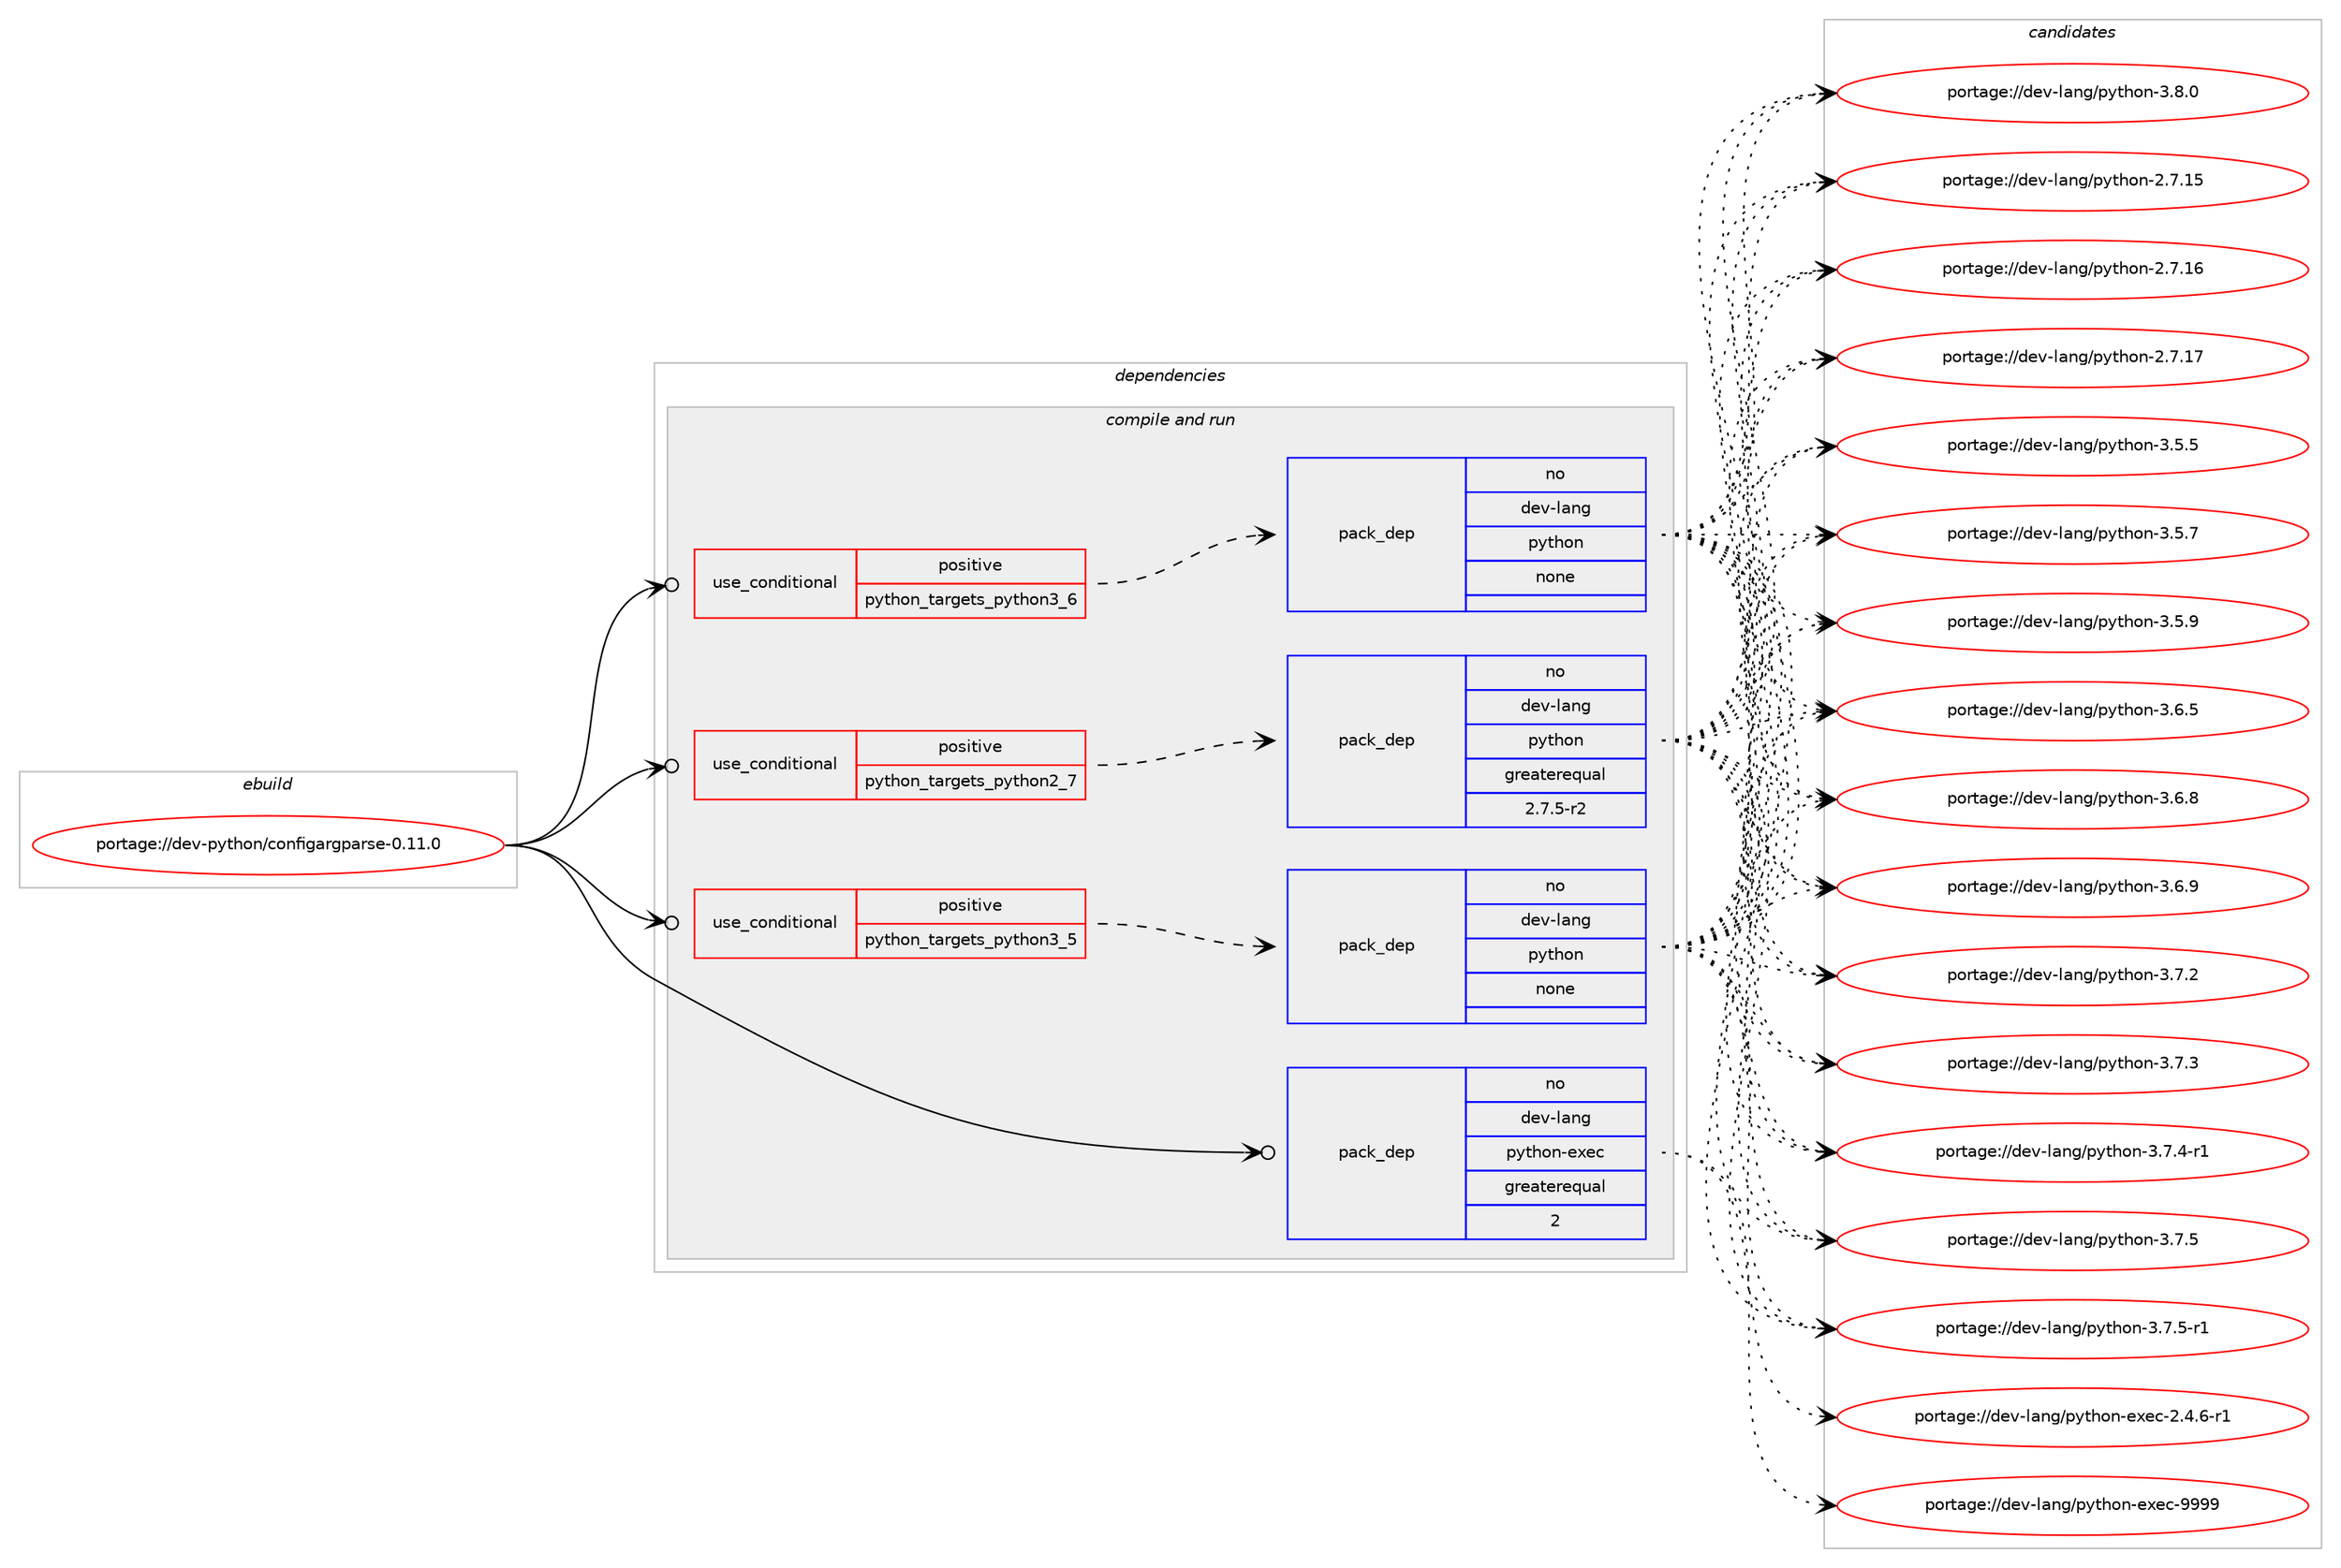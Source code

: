 digraph prolog {

# *************
# Graph options
# *************

newrank=true;
concentrate=true;
compound=true;
graph [rankdir=LR,fontname=Helvetica,fontsize=10,ranksep=1.5];#, ranksep=2.5, nodesep=0.2];
edge  [arrowhead=vee];
node  [fontname=Helvetica,fontsize=10];

# **********
# The ebuild
# **********

subgraph cluster_leftcol {
color=gray;
rank=same;
label=<<i>ebuild</i>>;
id [label="portage://dev-python/configargparse-0.11.0", color=red, width=4, href="../dev-python/configargparse-0.11.0.svg"];
}

# ****************
# The dependencies
# ****************

subgraph cluster_midcol {
color=gray;
label=<<i>dependencies</i>>;
subgraph cluster_compile {
fillcolor="#eeeeee";
style=filled;
label=<<i>compile</i>>;
}
subgraph cluster_compileandrun {
fillcolor="#eeeeee";
style=filled;
label=<<i>compile and run</i>>;
subgraph cond27110 {
dependency134738 [label=<<TABLE BORDER="0" CELLBORDER="1" CELLSPACING="0" CELLPADDING="4"><TR><TD ROWSPAN="3" CELLPADDING="10">use_conditional</TD></TR><TR><TD>positive</TD></TR><TR><TD>python_targets_python2_7</TD></TR></TABLE>>, shape=none, color=red];
subgraph pack104318 {
dependency134739 [label=<<TABLE BORDER="0" CELLBORDER="1" CELLSPACING="0" CELLPADDING="4" WIDTH="220"><TR><TD ROWSPAN="6" CELLPADDING="30">pack_dep</TD></TR><TR><TD WIDTH="110">no</TD></TR><TR><TD>dev-lang</TD></TR><TR><TD>python</TD></TR><TR><TD>greaterequal</TD></TR><TR><TD>2.7.5-r2</TD></TR></TABLE>>, shape=none, color=blue];
}
dependency134738:e -> dependency134739:w [weight=20,style="dashed",arrowhead="vee"];
}
id:e -> dependency134738:w [weight=20,style="solid",arrowhead="odotvee"];
subgraph cond27111 {
dependency134740 [label=<<TABLE BORDER="0" CELLBORDER="1" CELLSPACING="0" CELLPADDING="4"><TR><TD ROWSPAN="3" CELLPADDING="10">use_conditional</TD></TR><TR><TD>positive</TD></TR><TR><TD>python_targets_python3_5</TD></TR></TABLE>>, shape=none, color=red];
subgraph pack104319 {
dependency134741 [label=<<TABLE BORDER="0" CELLBORDER="1" CELLSPACING="0" CELLPADDING="4" WIDTH="220"><TR><TD ROWSPAN="6" CELLPADDING="30">pack_dep</TD></TR><TR><TD WIDTH="110">no</TD></TR><TR><TD>dev-lang</TD></TR><TR><TD>python</TD></TR><TR><TD>none</TD></TR><TR><TD></TD></TR></TABLE>>, shape=none, color=blue];
}
dependency134740:e -> dependency134741:w [weight=20,style="dashed",arrowhead="vee"];
}
id:e -> dependency134740:w [weight=20,style="solid",arrowhead="odotvee"];
subgraph cond27112 {
dependency134742 [label=<<TABLE BORDER="0" CELLBORDER="1" CELLSPACING="0" CELLPADDING="4"><TR><TD ROWSPAN="3" CELLPADDING="10">use_conditional</TD></TR><TR><TD>positive</TD></TR><TR><TD>python_targets_python3_6</TD></TR></TABLE>>, shape=none, color=red];
subgraph pack104320 {
dependency134743 [label=<<TABLE BORDER="0" CELLBORDER="1" CELLSPACING="0" CELLPADDING="4" WIDTH="220"><TR><TD ROWSPAN="6" CELLPADDING="30">pack_dep</TD></TR><TR><TD WIDTH="110">no</TD></TR><TR><TD>dev-lang</TD></TR><TR><TD>python</TD></TR><TR><TD>none</TD></TR><TR><TD></TD></TR></TABLE>>, shape=none, color=blue];
}
dependency134742:e -> dependency134743:w [weight=20,style="dashed",arrowhead="vee"];
}
id:e -> dependency134742:w [weight=20,style="solid",arrowhead="odotvee"];
subgraph pack104321 {
dependency134744 [label=<<TABLE BORDER="0" CELLBORDER="1" CELLSPACING="0" CELLPADDING="4" WIDTH="220"><TR><TD ROWSPAN="6" CELLPADDING="30">pack_dep</TD></TR><TR><TD WIDTH="110">no</TD></TR><TR><TD>dev-lang</TD></TR><TR><TD>python-exec</TD></TR><TR><TD>greaterequal</TD></TR><TR><TD>2</TD></TR></TABLE>>, shape=none, color=blue];
}
id:e -> dependency134744:w [weight=20,style="solid",arrowhead="odotvee"];
}
subgraph cluster_run {
fillcolor="#eeeeee";
style=filled;
label=<<i>run</i>>;
}
}

# **************
# The candidates
# **************

subgraph cluster_choices {
rank=same;
color=gray;
label=<<i>candidates</i>>;

subgraph choice104318 {
color=black;
nodesep=1;
choiceportage10010111845108971101034711212111610411111045504655464953 [label="portage://dev-lang/python-2.7.15", color=red, width=4,href="../dev-lang/python-2.7.15.svg"];
choiceportage10010111845108971101034711212111610411111045504655464954 [label="portage://dev-lang/python-2.7.16", color=red, width=4,href="../dev-lang/python-2.7.16.svg"];
choiceportage10010111845108971101034711212111610411111045504655464955 [label="portage://dev-lang/python-2.7.17", color=red, width=4,href="../dev-lang/python-2.7.17.svg"];
choiceportage100101118451089711010347112121116104111110455146534653 [label="portage://dev-lang/python-3.5.5", color=red, width=4,href="../dev-lang/python-3.5.5.svg"];
choiceportage100101118451089711010347112121116104111110455146534655 [label="portage://dev-lang/python-3.5.7", color=red, width=4,href="../dev-lang/python-3.5.7.svg"];
choiceportage100101118451089711010347112121116104111110455146534657 [label="portage://dev-lang/python-3.5.9", color=red, width=4,href="../dev-lang/python-3.5.9.svg"];
choiceportage100101118451089711010347112121116104111110455146544653 [label="portage://dev-lang/python-3.6.5", color=red, width=4,href="../dev-lang/python-3.6.5.svg"];
choiceportage100101118451089711010347112121116104111110455146544656 [label="portage://dev-lang/python-3.6.8", color=red, width=4,href="../dev-lang/python-3.6.8.svg"];
choiceportage100101118451089711010347112121116104111110455146544657 [label="portage://dev-lang/python-3.6.9", color=red, width=4,href="../dev-lang/python-3.6.9.svg"];
choiceportage100101118451089711010347112121116104111110455146554650 [label="portage://dev-lang/python-3.7.2", color=red, width=4,href="../dev-lang/python-3.7.2.svg"];
choiceportage100101118451089711010347112121116104111110455146554651 [label="portage://dev-lang/python-3.7.3", color=red, width=4,href="../dev-lang/python-3.7.3.svg"];
choiceportage1001011184510897110103471121211161041111104551465546524511449 [label="portage://dev-lang/python-3.7.4-r1", color=red, width=4,href="../dev-lang/python-3.7.4-r1.svg"];
choiceportage100101118451089711010347112121116104111110455146554653 [label="portage://dev-lang/python-3.7.5", color=red, width=4,href="../dev-lang/python-3.7.5.svg"];
choiceportage1001011184510897110103471121211161041111104551465546534511449 [label="portage://dev-lang/python-3.7.5-r1", color=red, width=4,href="../dev-lang/python-3.7.5-r1.svg"];
choiceportage100101118451089711010347112121116104111110455146564648 [label="portage://dev-lang/python-3.8.0", color=red, width=4,href="../dev-lang/python-3.8.0.svg"];
dependency134739:e -> choiceportage10010111845108971101034711212111610411111045504655464953:w [style=dotted,weight="100"];
dependency134739:e -> choiceportage10010111845108971101034711212111610411111045504655464954:w [style=dotted,weight="100"];
dependency134739:e -> choiceportage10010111845108971101034711212111610411111045504655464955:w [style=dotted,weight="100"];
dependency134739:e -> choiceportage100101118451089711010347112121116104111110455146534653:w [style=dotted,weight="100"];
dependency134739:e -> choiceportage100101118451089711010347112121116104111110455146534655:w [style=dotted,weight="100"];
dependency134739:e -> choiceportage100101118451089711010347112121116104111110455146534657:w [style=dotted,weight="100"];
dependency134739:e -> choiceportage100101118451089711010347112121116104111110455146544653:w [style=dotted,weight="100"];
dependency134739:e -> choiceportage100101118451089711010347112121116104111110455146544656:w [style=dotted,weight="100"];
dependency134739:e -> choiceportage100101118451089711010347112121116104111110455146544657:w [style=dotted,weight="100"];
dependency134739:e -> choiceportage100101118451089711010347112121116104111110455146554650:w [style=dotted,weight="100"];
dependency134739:e -> choiceportage100101118451089711010347112121116104111110455146554651:w [style=dotted,weight="100"];
dependency134739:e -> choiceportage1001011184510897110103471121211161041111104551465546524511449:w [style=dotted,weight="100"];
dependency134739:e -> choiceportage100101118451089711010347112121116104111110455146554653:w [style=dotted,weight="100"];
dependency134739:e -> choiceportage1001011184510897110103471121211161041111104551465546534511449:w [style=dotted,weight="100"];
dependency134739:e -> choiceportage100101118451089711010347112121116104111110455146564648:w [style=dotted,weight="100"];
}
subgraph choice104319 {
color=black;
nodesep=1;
choiceportage10010111845108971101034711212111610411111045504655464953 [label="portage://dev-lang/python-2.7.15", color=red, width=4,href="../dev-lang/python-2.7.15.svg"];
choiceportage10010111845108971101034711212111610411111045504655464954 [label="portage://dev-lang/python-2.7.16", color=red, width=4,href="../dev-lang/python-2.7.16.svg"];
choiceportage10010111845108971101034711212111610411111045504655464955 [label="portage://dev-lang/python-2.7.17", color=red, width=4,href="../dev-lang/python-2.7.17.svg"];
choiceportage100101118451089711010347112121116104111110455146534653 [label="portage://dev-lang/python-3.5.5", color=red, width=4,href="../dev-lang/python-3.5.5.svg"];
choiceportage100101118451089711010347112121116104111110455146534655 [label="portage://dev-lang/python-3.5.7", color=red, width=4,href="../dev-lang/python-3.5.7.svg"];
choiceportage100101118451089711010347112121116104111110455146534657 [label="portage://dev-lang/python-3.5.9", color=red, width=4,href="../dev-lang/python-3.5.9.svg"];
choiceportage100101118451089711010347112121116104111110455146544653 [label="portage://dev-lang/python-3.6.5", color=red, width=4,href="../dev-lang/python-3.6.5.svg"];
choiceportage100101118451089711010347112121116104111110455146544656 [label="portage://dev-lang/python-3.6.8", color=red, width=4,href="../dev-lang/python-3.6.8.svg"];
choiceportage100101118451089711010347112121116104111110455146544657 [label="portage://dev-lang/python-3.6.9", color=red, width=4,href="../dev-lang/python-3.6.9.svg"];
choiceportage100101118451089711010347112121116104111110455146554650 [label="portage://dev-lang/python-3.7.2", color=red, width=4,href="../dev-lang/python-3.7.2.svg"];
choiceportage100101118451089711010347112121116104111110455146554651 [label="portage://dev-lang/python-3.7.3", color=red, width=4,href="../dev-lang/python-3.7.3.svg"];
choiceportage1001011184510897110103471121211161041111104551465546524511449 [label="portage://dev-lang/python-3.7.4-r1", color=red, width=4,href="../dev-lang/python-3.7.4-r1.svg"];
choiceportage100101118451089711010347112121116104111110455146554653 [label="portage://dev-lang/python-3.7.5", color=red, width=4,href="../dev-lang/python-3.7.5.svg"];
choiceportage1001011184510897110103471121211161041111104551465546534511449 [label="portage://dev-lang/python-3.7.5-r1", color=red, width=4,href="../dev-lang/python-3.7.5-r1.svg"];
choiceportage100101118451089711010347112121116104111110455146564648 [label="portage://dev-lang/python-3.8.0", color=red, width=4,href="../dev-lang/python-3.8.0.svg"];
dependency134741:e -> choiceportage10010111845108971101034711212111610411111045504655464953:w [style=dotted,weight="100"];
dependency134741:e -> choiceportage10010111845108971101034711212111610411111045504655464954:w [style=dotted,weight="100"];
dependency134741:e -> choiceportage10010111845108971101034711212111610411111045504655464955:w [style=dotted,weight="100"];
dependency134741:e -> choiceportage100101118451089711010347112121116104111110455146534653:w [style=dotted,weight="100"];
dependency134741:e -> choiceportage100101118451089711010347112121116104111110455146534655:w [style=dotted,weight="100"];
dependency134741:e -> choiceportage100101118451089711010347112121116104111110455146534657:w [style=dotted,weight="100"];
dependency134741:e -> choiceportage100101118451089711010347112121116104111110455146544653:w [style=dotted,weight="100"];
dependency134741:e -> choiceportage100101118451089711010347112121116104111110455146544656:w [style=dotted,weight="100"];
dependency134741:e -> choiceportage100101118451089711010347112121116104111110455146544657:w [style=dotted,weight="100"];
dependency134741:e -> choiceportage100101118451089711010347112121116104111110455146554650:w [style=dotted,weight="100"];
dependency134741:e -> choiceportage100101118451089711010347112121116104111110455146554651:w [style=dotted,weight="100"];
dependency134741:e -> choiceportage1001011184510897110103471121211161041111104551465546524511449:w [style=dotted,weight="100"];
dependency134741:e -> choiceportage100101118451089711010347112121116104111110455146554653:w [style=dotted,weight="100"];
dependency134741:e -> choiceportage1001011184510897110103471121211161041111104551465546534511449:w [style=dotted,weight="100"];
dependency134741:e -> choiceportage100101118451089711010347112121116104111110455146564648:w [style=dotted,weight="100"];
}
subgraph choice104320 {
color=black;
nodesep=1;
choiceportage10010111845108971101034711212111610411111045504655464953 [label="portage://dev-lang/python-2.7.15", color=red, width=4,href="../dev-lang/python-2.7.15.svg"];
choiceportage10010111845108971101034711212111610411111045504655464954 [label="portage://dev-lang/python-2.7.16", color=red, width=4,href="../dev-lang/python-2.7.16.svg"];
choiceportage10010111845108971101034711212111610411111045504655464955 [label="portage://dev-lang/python-2.7.17", color=red, width=4,href="../dev-lang/python-2.7.17.svg"];
choiceportage100101118451089711010347112121116104111110455146534653 [label="portage://dev-lang/python-3.5.5", color=red, width=4,href="../dev-lang/python-3.5.5.svg"];
choiceportage100101118451089711010347112121116104111110455146534655 [label="portage://dev-lang/python-3.5.7", color=red, width=4,href="../dev-lang/python-3.5.7.svg"];
choiceportage100101118451089711010347112121116104111110455146534657 [label="portage://dev-lang/python-3.5.9", color=red, width=4,href="../dev-lang/python-3.5.9.svg"];
choiceportage100101118451089711010347112121116104111110455146544653 [label="portage://dev-lang/python-3.6.5", color=red, width=4,href="../dev-lang/python-3.6.5.svg"];
choiceportage100101118451089711010347112121116104111110455146544656 [label="portage://dev-lang/python-3.6.8", color=red, width=4,href="../dev-lang/python-3.6.8.svg"];
choiceportage100101118451089711010347112121116104111110455146544657 [label="portage://dev-lang/python-3.6.9", color=red, width=4,href="../dev-lang/python-3.6.9.svg"];
choiceportage100101118451089711010347112121116104111110455146554650 [label="portage://dev-lang/python-3.7.2", color=red, width=4,href="../dev-lang/python-3.7.2.svg"];
choiceportage100101118451089711010347112121116104111110455146554651 [label="portage://dev-lang/python-3.7.3", color=red, width=4,href="../dev-lang/python-3.7.3.svg"];
choiceportage1001011184510897110103471121211161041111104551465546524511449 [label="portage://dev-lang/python-3.7.4-r1", color=red, width=4,href="../dev-lang/python-3.7.4-r1.svg"];
choiceportage100101118451089711010347112121116104111110455146554653 [label="portage://dev-lang/python-3.7.5", color=red, width=4,href="../dev-lang/python-3.7.5.svg"];
choiceportage1001011184510897110103471121211161041111104551465546534511449 [label="portage://dev-lang/python-3.7.5-r1", color=red, width=4,href="../dev-lang/python-3.7.5-r1.svg"];
choiceportage100101118451089711010347112121116104111110455146564648 [label="portage://dev-lang/python-3.8.0", color=red, width=4,href="../dev-lang/python-3.8.0.svg"];
dependency134743:e -> choiceportage10010111845108971101034711212111610411111045504655464953:w [style=dotted,weight="100"];
dependency134743:e -> choiceportage10010111845108971101034711212111610411111045504655464954:w [style=dotted,weight="100"];
dependency134743:e -> choiceportage10010111845108971101034711212111610411111045504655464955:w [style=dotted,weight="100"];
dependency134743:e -> choiceportage100101118451089711010347112121116104111110455146534653:w [style=dotted,weight="100"];
dependency134743:e -> choiceportage100101118451089711010347112121116104111110455146534655:w [style=dotted,weight="100"];
dependency134743:e -> choiceportage100101118451089711010347112121116104111110455146534657:w [style=dotted,weight="100"];
dependency134743:e -> choiceportage100101118451089711010347112121116104111110455146544653:w [style=dotted,weight="100"];
dependency134743:e -> choiceportage100101118451089711010347112121116104111110455146544656:w [style=dotted,weight="100"];
dependency134743:e -> choiceportage100101118451089711010347112121116104111110455146544657:w [style=dotted,weight="100"];
dependency134743:e -> choiceportage100101118451089711010347112121116104111110455146554650:w [style=dotted,weight="100"];
dependency134743:e -> choiceportage100101118451089711010347112121116104111110455146554651:w [style=dotted,weight="100"];
dependency134743:e -> choiceportage1001011184510897110103471121211161041111104551465546524511449:w [style=dotted,weight="100"];
dependency134743:e -> choiceportage100101118451089711010347112121116104111110455146554653:w [style=dotted,weight="100"];
dependency134743:e -> choiceportage1001011184510897110103471121211161041111104551465546534511449:w [style=dotted,weight="100"];
dependency134743:e -> choiceportage100101118451089711010347112121116104111110455146564648:w [style=dotted,weight="100"];
}
subgraph choice104321 {
color=black;
nodesep=1;
choiceportage10010111845108971101034711212111610411111045101120101994550465246544511449 [label="portage://dev-lang/python-exec-2.4.6-r1", color=red, width=4,href="../dev-lang/python-exec-2.4.6-r1.svg"];
choiceportage10010111845108971101034711212111610411111045101120101994557575757 [label="portage://dev-lang/python-exec-9999", color=red, width=4,href="../dev-lang/python-exec-9999.svg"];
dependency134744:e -> choiceportage10010111845108971101034711212111610411111045101120101994550465246544511449:w [style=dotted,weight="100"];
dependency134744:e -> choiceportage10010111845108971101034711212111610411111045101120101994557575757:w [style=dotted,weight="100"];
}
}

}
